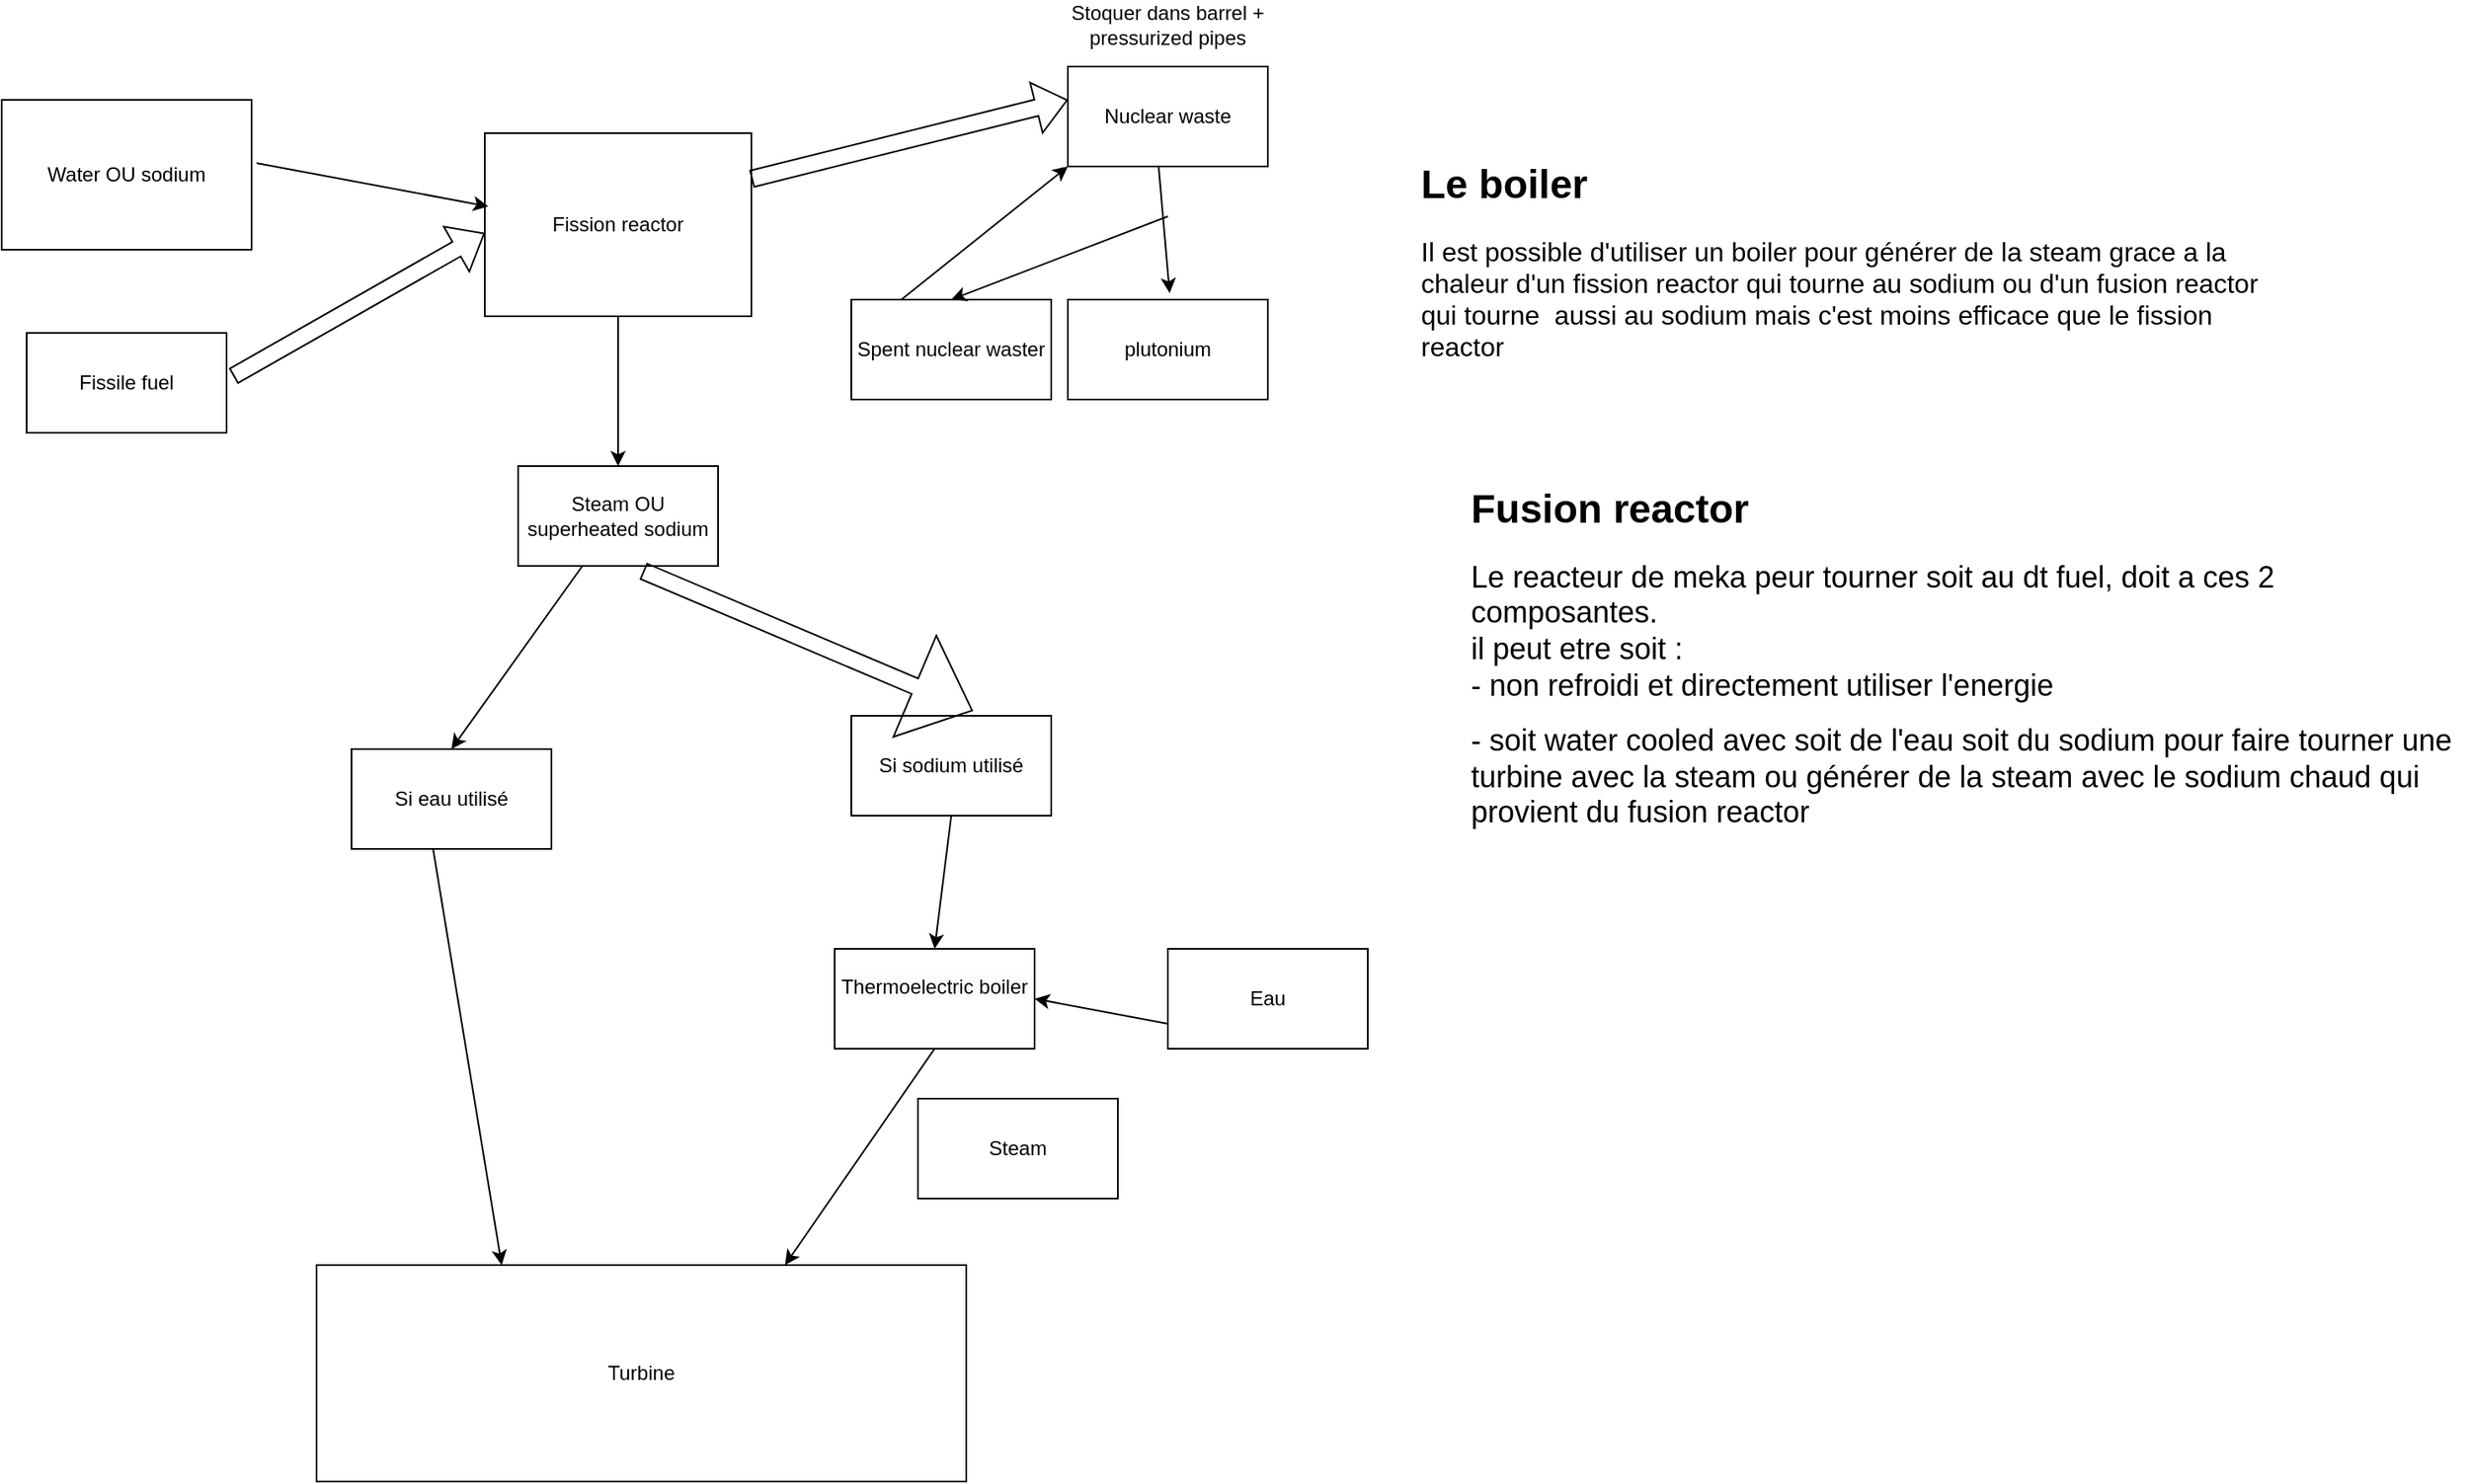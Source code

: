 <mxfile version="24.6.4" type="github">
  <diagram name="Page-1" id="SNu6Hwqx18H7hvCri_gc">
    <mxGraphModel dx="2074" dy="1098" grid="1" gridSize="10" guides="1" tooltips="1" connect="1" arrows="1" fold="1" page="1" pageScale="1" pageWidth="827" pageHeight="1169" math="0" shadow="0">
      <root>
        <mxCell id="0" />
        <mxCell id="1" parent="0" />
        <mxCell id="rBHgkjRE-wHSFufGKVvx-1" value="Fission reactor" style="rounded=0;whiteSpace=wrap;html=1;" parent="1" vertex="1">
          <mxGeometry x="320" y="80" width="160" height="110" as="geometry" />
        </mxCell>
        <mxCell id="rBHgkjRE-wHSFufGKVvx-2" value="" style="endArrow=classic;html=1;rounded=0;entryX=0.013;entryY=0.4;entryDx=0;entryDy=0;entryPerimeter=0;exitX=1.02;exitY=0.422;exitDx=0;exitDy=0;exitPerimeter=0;" parent="1" source="rBHgkjRE-wHSFufGKVvx-3" target="rBHgkjRE-wHSFufGKVvx-1" edge="1">
          <mxGeometry width="50" height="50" relative="1" as="geometry">
            <mxPoint x="190" y="120" as="sourcePoint" />
            <mxPoint x="440" y="540" as="targetPoint" />
          </mxGeometry>
        </mxCell>
        <mxCell id="rBHgkjRE-wHSFufGKVvx-3" value="Water OU sodium" style="rounded=0;whiteSpace=wrap;html=1;" parent="1" vertex="1">
          <mxGeometry x="30" y="60" width="150" height="90" as="geometry" />
        </mxCell>
        <mxCell id="rBHgkjRE-wHSFufGKVvx-4" value="Fissile fuel" style="rounded=0;whiteSpace=wrap;html=1;" parent="1" vertex="1">
          <mxGeometry x="45" y="200" width="120" height="60" as="geometry" />
        </mxCell>
        <mxCell id="rBHgkjRE-wHSFufGKVvx-5" value="" style="shape=flexArrow;endArrow=classic;html=1;rounded=0;entryX=-0.025;entryY=0.582;entryDx=0;entryDy=0;entryPerimeter=0;exitX=1;exitY=0.5;exitDx=0;exitDy=0;" parent="1" edge="1">
          <mxGeometry width="50" height="50" relative="1" as="geometry">
            <mxPoint x="169" y="225.98" as="sourcePoint" />
            <mxPoint x="320" y="140.0" as="targetPoint" />
          </mxGeometry>
        </mxCell>
        <mxCell id="rBHgkjRE-wHSFufGKVvx-6" value="" style="shape=flexArrow;endArrow=classic;html=1;rounded=0;exitX=1;exitY=0.25;exitDx=0;exitDy=0;" parent="1" source="rBHgkjRE-wHSFufGKVvx-1" edge="1">
          <mxGeometry width="50" height="50" relative="1" as="geometry">
            <mxPoint x="380" y="150" as="sourcePoint" />
            <mxPoint x="670" y="60" as="targetPoint" />
          </mxGeometry>
        </mxCell>
        <mxCell id="rBHgkjRE-wHSFufGKVvx-7" value="Nuclear waste" style="rounded=0;whiteSpace=wrap;html=1;" parent="1" vertex="1">
          <mxGeometry x="670" y="40" width="120" height="60" as="geometry" />
        </mxCell>
        <mxCell id="rBHgkjRE-wHSFufGKVvx-8" value="plutonium" style="rounded=0;whiteSpace=wrap;html=1;" parent="1" vertex="1">
          <mxGeometry x="670" y="180" width="120" height="60" as="geometry" />
        </mxCell>
        <mxCell id="rBHgkjRE-wHSFufGKVvx-9" value="" style="endArrow=classic;html=1;rounded=0;exitX=0.454;exitY=1.004;exitDx=0;exitDy=0;exitPerimeter=0;entryX=0.509;entryY=-0.065;entryDx=0;entryDy=0;entryPerimeter=0;" parent="1" source="rBHgkjRE-wHSFufGKVvx-7" target="rBHgkjRE-wHSFufGKVvx-8" edge="1">
          <mxGeometry width="50" height="50" relative="1" as="geometry">
            <mxPoint x="380" y="150" as="sourcePoint" />
            <mxPoint x="430" y="100" as="targetPoint" />
          </mxGeometry>
        </mxCell>
        <mxCell id="rBHgkjRE-wHSFufGKVvx-10" value="Spent nuclear waster" style="rounded=0;whiteSpace=wrap;html=1;" parent="1" vertex="1">
          <mxGeometry x="540" y="180" width="120" height="60" as="geometry" />
        </mxCell>
        <mxCell id="rBHgkjRE-wHSFufGKVvx-11" value="" style="endArrow=classic;html=1;rounded=0;entryX=0.5;entryY=0;entryDx=0;entryDy=0;" parent="1" target="rBHgkjRE-wHSFufGKVvx-10" edge="1">
          <mxGeometry width="50" height="50" relative="1" as="geometry">
            <mxPoint x="730" y="130" as="sourcePoint" />
            <mxPoint x="430" y="100" as="targetPoint" />
          </mxGeometry>
        </mxCell>
        <mxCell id="rBHgkjRE-wHSFufGKVvx-13" value="" style="endArrow=classic;html=1;rounded=0;entryX=0;entryY=1;entryDx=0;entryDy=0;exitX=0.25;exitY=0;exitDx=0;exitDy=0;" parent="1" source="rBHgkjRE-wHSFufGKVvx-10" target="rBHgkjRE-wHSFufGKVvx-7" edge="1">
          <mxGeometry width="50" height="50" relative="1" as="geometry">
            <mxPoint x="380" y="150" as="sourcePoint" />
            <mxPoint x="430" y="100" as="targetPoint" />
          </mxGeometry>
        </mxCell>
        <mxCell id="rBHgkjRE-wHSFufGKVvx-14" value="Stoquer dans barrel + pressurized pipes" style="text;html=1;align=center;verticalAlign=middle;whiteSpace=wrap;rounded=0;" parent="1" vertex="1">
          <mxGeometry x="670" width="120" height="30" as="geometry" />
        </mxCell>
        <mxCell id="rBHgkjRE-wHSFufGKVvx-16" value="" style="endArrow=classic;html=1;rounded=0;exitX=0.5;exitY=1;exitDx=0;exitDy=0;" parent="1" source="rBHgkjRE-wHSFufGKVvx-1" edge="1">
          <mxGeometry width="50" height="50" relative="1" as="geometry">
            <mxPoint x="380" y="150" as="sourcePoint" />
            <mxPoint x="400" y="280" as="targetPoint" />
          </mxGeometry>
        </mxCell>
        <mxCell id="rBHgkjRE-wHSFufGKVvx-17" value="Steam OU superheated sodium" style="rounded=0;whiteSpace=wrap;html=1;" parent="1" vertex="1">
          <mxGeometry x="340" y="280" width="120" height="60" as="geometry" />
        </mxCell>
        <mxCell id="JbJG1Nc5BJGRMNCb31CE-1" value="Turbine" style="rounded=0;whiteSpace=wrap;html=1;" vertex="1" parent="1">
          <mxGeometry x="219" y="760" width="390" height="130" as="geometry" />
        </mxCell>
        <mxCell id="JbJG1Nc5BJGRMNCb31CE-2" value="&lt;h1 style=&quot;margin-top: 0px;&quot;&gt;&lt;font style=&quot;font-size: 24px;&quot;&gt;Le boiler&lt;/font&gt;&lt;/h1&gt;&lt;p&gt;&lt;font size=&quot;3&quot;&gt;Il est possible d&#39;utiliser un boiler pour générer de la steam grace a la chaleur d&#39;un fission reactor qui tourne au sodium ou d&#39;un fusion reactor qui tourne&amp;nbsp; aussi au sodium mais c&#39;est moins efficace que le fission reactor&amp;nbsp;&lt;/font&gt;&lt;/p&gt;" style="text;html=1;whiteSpace=wrap;overflow=hidden;rounded=0;" vertex="1" parent="1">
          <mxGeometry x="880" y="90" width="520" height="130" as="geometry" />
        </mxCell>
        <mxCell id="JbJG1Nc5BJGRMNCb31CE-4" value="&lt;h1 style=&quot;margin-top: 0px;&quot;&gt;Fusion reactor&lt;/h1&gt;&lt;p&gt;&lt;font style=&quot;font-size: 18px;&quot;&gt;Le reacteur de meka peur tourner soit au dt fuel, doit a ces 2 composantes.&lt;br&gt;il peut etre soit :&lt;br&gt;- non refroidi et directement utiliser l&#39;energie&lt;/font&gt;&lt;/p&gt;&lt;p&gt;&lt;font style=&quot;font-size: 18px;&quot;&gt;- soit water cooled avec soit de l&#39;eau soit du sodium pour faire tourner une turbine avec la steam ou générer de la steam avec le sodium chaud qui provient du fusion reactor&lt;/font&gt;&lt;/p&gt;" style="text;html=1;whiteSpace=wrap;overflow=hidden;rounded=0;" vertex="1" parent="1">
          <mxGeometry x="910" y="285" width="600" height="300" as="geometry" />
        </mxCell>
        <mxCell id="JbJG1Nc5BJGRMNCb31CE-5" value="Si eau utilisé" style="rounded=0;whiteSpace=wrap;html=1;" vertex="1" parent="1">
          <mxGeometry x="240" y="450" width="120" height="60" as="geometry" />
        </mxCell>
        <mxCell id="JbJG1Nc5BJGRMNCb31CE-6" value="" style="endArrow=classic;html=1;rounded=0;entryX=0.5;entryY=0;entryDx=0;entryDy=0;" edge="1" parent="1" source="rBHgkjRE-wHSFufGKVvx-17" target="JbJG1Nc5BJGRMNCb31CE-5">
          <mxGeometry width="50" height="50" relative="1" as="geometry">
            <mxPoint x="390" y="490" as="sourcePoint" />
            <mxPoint x="440" y="440" as="targetPoint" />
          </mxGeometry>
        </mxCell>
        <mxCell id="JbJG1Nc5BJGRMNCb31CE-7" value="" style="endArrow=classic;html=1;rounded=0;entryX=0.285;entryY=0;entryDx=0;entryDy=0;entryPerimeter=0;exitX=0.408;exitY=1;exitDx=0;exitDy=0;exitPerimeter=0;" edge="1" parent="1" source="JbJG1Nc5BJGRMNCb31CE-5" target="JbJG1Nc5BJGRMNCb31CE-1">
          <mxGeometry width="50" height="50" relative="1" as="geometry">
            <mxPoint x="390" y="490" as="sourcePoint" />
            <mxPoint x="440" y="440" as="targetPoint" />
          </mxGeometry>
        </mxCell>
        <mxCell id="JbJG1Nc5BJGRMNCb31CE-8" value="Si sodium utilisé" style="rounded=0;whiteSpace=wrap;html=1;" vertex="1" parent="1">
          <mxGeometry x="540" y="430" width="120" height="60" as="geometry" />
        </mxCell>
        <mxCell id="JbJG1Nc5BJGRMNCb31CE-9" value="" style="shape=flexArrow;endArrow=classic;html=1;rounded=0;exitX=0.625;exitY=1.05;exitDx=0;exitDy=0;exitPerimeter=0;endWidth=55;endSize=12.1;entryX=0.608;entryY=-0.05;entryDx=0;entryDy=0;entryPerimeter=0;" edge="1" parent="1" source="rBHgkjRE-wHSFufGKVvx-17" target="JbJG1Nc5BJGRMNCb31CE-8">
          <mxGeometry width="50" height="50" relative="1" as="geometry">
            <mxPoint x="440" y="490" as="sourcePoint" />
            <mxPoint x="590" y="450" as="targetPoint" />
          </mxGeometry>
        </mxCell>
        <mxCell id="JbJG1Nc5BJGRMNCb31CE-11" value="&#xa;&lt;span style=&quot;color: rgb(0, 0, 0); font-family: Helvetica; font-size: 12px; font-style: normal; font-variant-ligatures: normal; font-variant-caps: normal; font-weight: 400; letter-spacing: normal; orphans: 2; text-align: center; text-indent: 0px; text-transform: none; widows: 2; word-spacing: 0px; -webkit-text-stroke-width: 0px; white-space: normal; background-color: rgb(251, 251, 251); text-decoration-thickness: initial; text-decoration-style: initial; text-decoration-color: initial; display: inline !important; float: none;&quot;&gt;Thermoelectric boiler&lt;/span&gt;&#xa;&#xa;" style="rounded=0;whiteSpace=wrap;html=1;" vertex="1" parent="1">
          <mxGeometry x="530" y="570" width="120" height="60" as="geometry" />
        </mxCell>
        <mxCell id="JbJG1Nc5BJGRMNCb31CE-13" value="" style="endArrow=classic;html=1;rounded=0;entryX=0.5;entryY=0;entryDx=0;entryDy=0;exitX=0.5;exitY=1;exitDx=0;exitDy=0;" edge="1" parent="1" source="JbJG1Nc5BJGRMNCb31CE-8" target="JbJG1Nc5BJGRMNCb31CE-11">
          <mxGeometry width="50" height="50" relative="1" as="geometry">
            <mxPoint x="440" y="490" as="sourcePoint" />
            <mxPoint x="490" y="440" as="targetPoint" />
          </mxGeometry>
        </mxCell>
        <mxCell id="JbJG1Nc5BJGRMNCb31CE-14" value="Eau" style="rounded=0;whiteSpace=wrap;html=1;" vertex="1" parent="1">
          <mxGeometry x="730" y="570" width="120" height="60" as="geometry" />
        </mxCell>
        <mxCell id="JbJG1Nc5BJGRMNCb31CE-15" value="" style="endArrow=classic;html=1;rounded=0;exitX=0;exitY=0.75;exitDx=0;exitDy=0;entryX=1;entryY=0.5;entryDx=0;entryDy=0;" edge="1" parent="1" source="JbJG1Nc5BJGRMNCb31CE-14" target="JbJG1Nc5BJGRMNCb31CE-11">
          <mxGeometry width="50" height="50" relative="1" as="geometry">
            <mxPoint x="440" y="490" as="sourcePoint" />
            <mxPoint x="490" y="440" as="targetPoint" />
          </mxGeometry>
        </mxCell>
        <mxCell id="JbJG1Nc5BJGRMNCb31CE-16" value="" style="endArrow=classic;html=1;rounded=0;exitX=0.5;exitY=1;exitDx=0;exitDy=0;entryX=0.721;entryY=0;entryDx=0;entryDy=0;entryPerimeter=0;" edge="1" parent="1" source="JbJG1Nc5BJGRMNCb31CE-11" target="JbJG1Nc5BJGRMNCb31CE-1">
          <mxGeometry width="50" height="50" relative="1" as="geometry">
            <mxPoint x="440" y="490" as="sourcePoint" />
            <mxPoint x="490" y="440" as="targetPoint" />
          </mxGeometry>
        </mxCell>
        <mxCell id="JbJG1Nc5BJGRMNCb31CE-17" value="Steam" style="rounded=0;whiteSpace=wrap;html=1;" vertex="1" parent="1">
          <mxGeometry x="580" y="660" width="120" height="60" as="geometry" />
        </mxCell>
      </root>
    </mxGraphModel>
  </diagram>
</mxfile>
